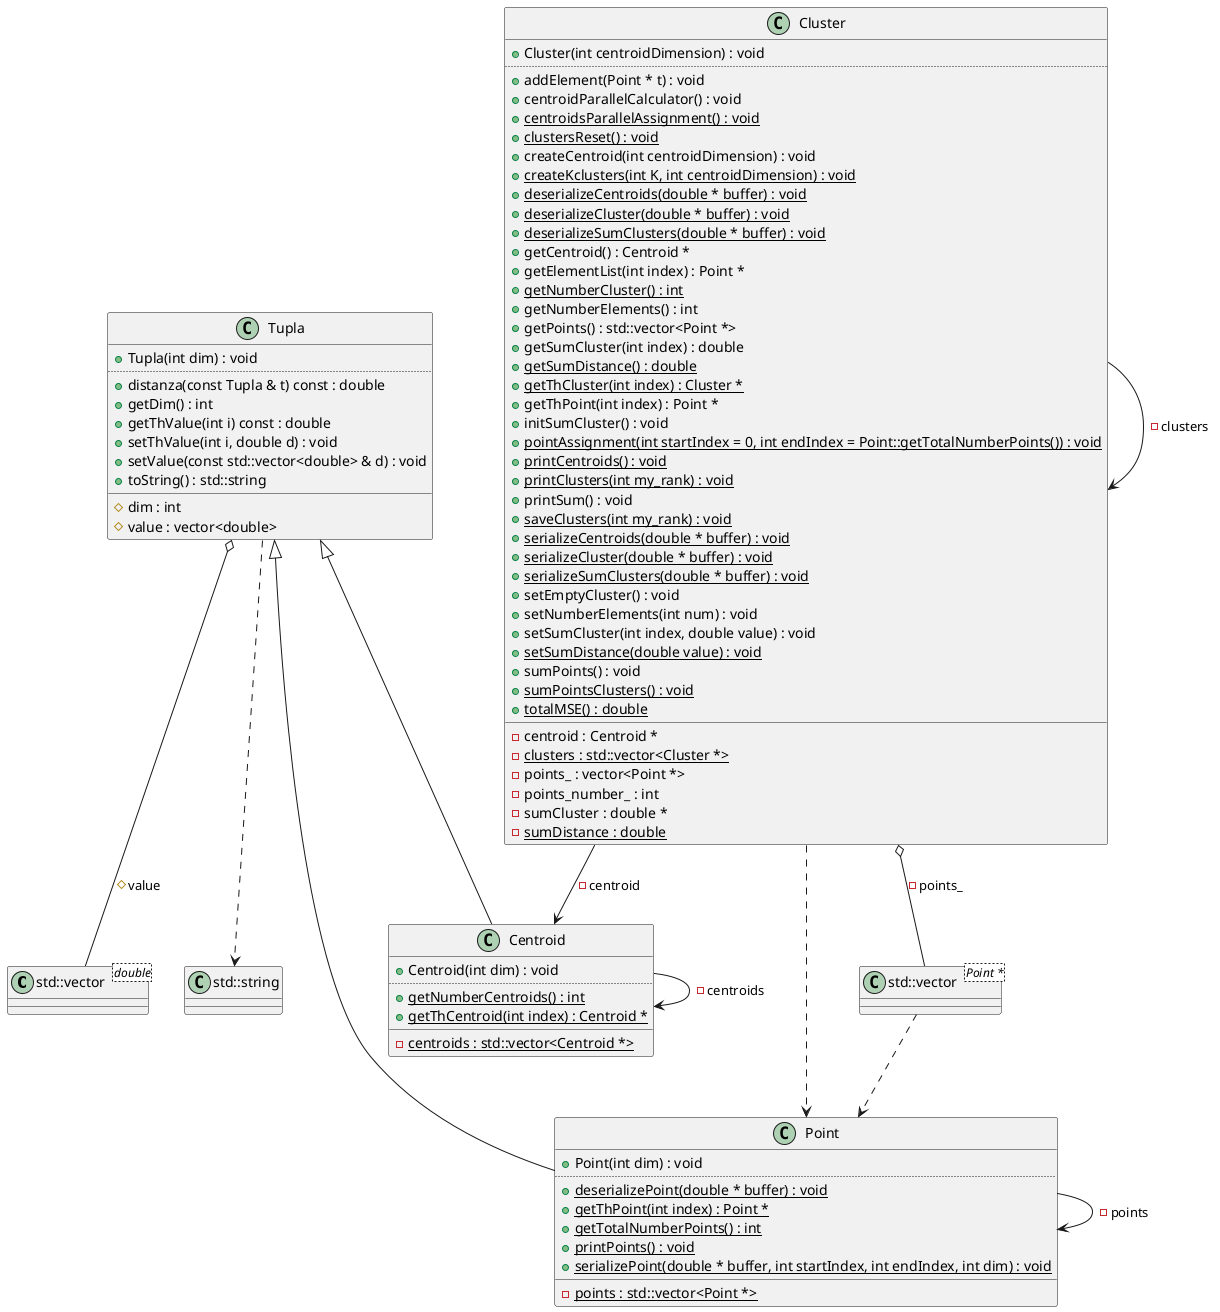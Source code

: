 @startuml
class "std::vector<double>" as C_0011328605021903071752
class C_0011328605021903071752 {
__
}
class "std::string" as C_0001275076681856179721
class C_0001275076681856179721 {
__
}
class "std::vector<Point *>" as C_0018171811744379931128
class C_0018171811744379931128 {
__
}
class "Tupla" as C_0003179394048458820287
class C_0003179394048458820287 {
+Tupla(int dim) : void
..
+distanza(const Tupla & t) const : double
+getDim() : int
+getThValue(int i) const : double
+setThValue(int i, double d) : void
+setValue(const std::vector<double> & d) : void
+toString() : std::string
__
#dim : int
#value : vector<double>
}
class "Centroid" as C_0005648519437497407262
class C_0005648519437497407262 {
+Centroid(int dim) : void
..
{static} +getNumberCentroids() : int
{static} +getThCentroid(int index) : Centroid *
__
{static} -centroids : std::vector<Centroid *>
}
class "Point" as C_0017330203401231275776
class C_0017330203401231275776 {
+Point(int dim) : void
..
{static} +deserializePoint(double * buffer) : void
{static} +getThPoint(int index) : Point *
{static} +getTotalNumberPoints() : int
{static} +printPoints() : void
{static} +serializePoint(double * buffer, int startIndex, int endIndex, int dim) : void
__
{static} -points : std::vector<Point *>
}
class "Cluster" as C_0012676223793864118941
class C_0012676223793864118941 {
+Cluster(int centroidDimension) : void
..
+addElement(Point * t) : void
+centroidParallelCalculator() : void
{static} +centroidsParallelAssignment() : void
{static} +clustersReset() : void
+createCentroid(int centroidDimension) : void
{static} +createKclusters(int K, int centroidDimension) : void
{static} +deserializeCentroids(double * buffer) : void
{static} +deserializeCluster(double * buffer) : void
{static} +deserializeSumClusters(double * buffer) : void
+getCentroid() : Centroid *
+getElementList(int index) : Point *
{static} +getNumberCluster() : int
+getNumberElements() : int
+getPoints() : std::vector<Point *>
+getSumCluster(int index) : double
{static} +getSumDistance() : double
{static} +getThCluster(int index) : Cluster *
+getThPoint(int index) : Point *
+initSumCluster() : void
{static} +pointAssignment(int startIndex = 0, int endIndex = Point::getTotalNumberPoints()) : void
{static} +printCentroids() : void
{static} +printClusters(int my_rank) : void
+printSum() : void
{static} +saveClusters(int my_rank) : void
{static} +serializeCentroids(double * buffer) : void
{static} +serializeCluster(double * buffer) : void
{static} +serializeSumClusters(double * buffer) : void
+setEmptyCluster() : void
+setNumberElements(int num) : void
+setSumCluster(int index, double value) : void
{static} +setSumDistance(double value) : void
+sumPoints() : void
{static} +sumPointsClusters() : void
{static} +totalMSE() : double
__
-centroid : Centroid *
{static} -clusters : std::vector<Cluster *>
-points_ : vector<Point *>
-points_number_ : int
-sumCluster : double *
{static} -sumDistance : double
}
C_0018171811744379931128 ..> C_0017330203401231275776
C_0003179394048458820287 ..> C_0001275076681856179721
C_0003179394048458820287 o-- C_0011328605021903071752 : #value
C_0005648519437497407262 --> C_0005648519437497407262 : -centroids
C_0003179394048458820287 <|-- C_0005648519437497407262

C_0017330203401231275776 --> C_0017330203401231275776 : -points
C_0003179394048458820287 <|-- C_0017330203401231275776

C_0012676223793864118941 ..> C_0017330203401231275776
C_0012676223793864118941 o-- C_0018171811744379931128 : -points_
C_0012676223793864118941 --> C_0005648519437497407262 : -centroid
C_0012676223793864118941 --> C_0012676223793864118941 : -clusters

'Generated with clang-uml, version 0.5.6
'LLVM version Ubuntu clang version 15.0.7
@enduml
